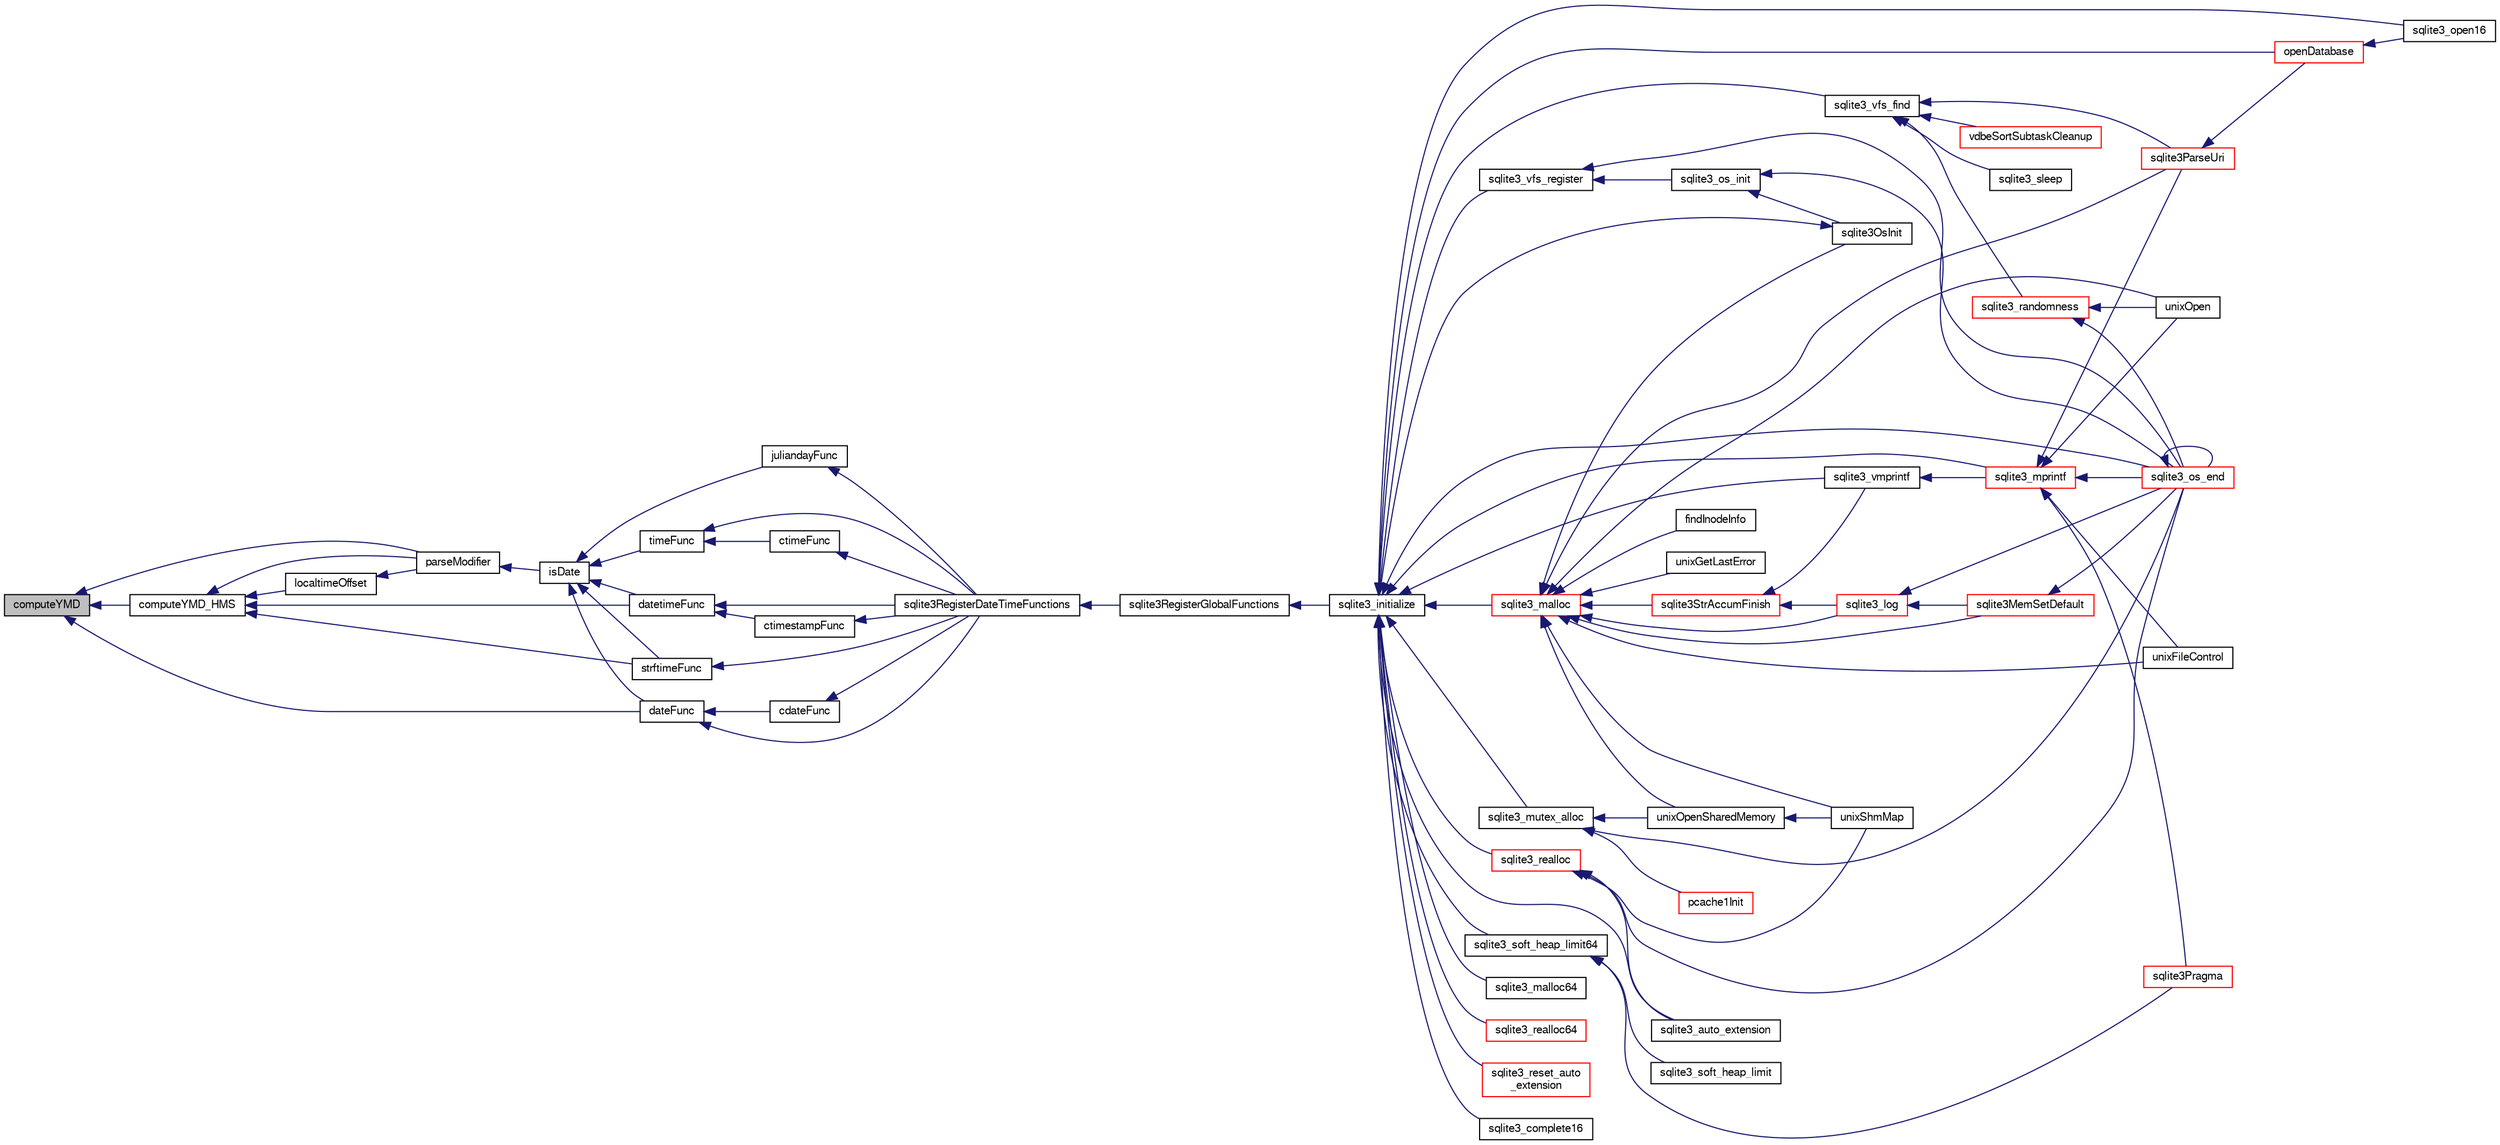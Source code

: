 digraph "computeYMD"
{
  edge [fontname="FreeSans",fontsize="10",labelfontname="FreeSans",labelfontsize="10"];
  node [fontname="FreeSans",fontsize="10",shape=record];
  rankdir="LR";
  Node66827 [label="computeYMD",height=0.2,width=0.4,color="black", fillcolor="grey75", style="filled", fontcolor="black"];
  Node66827 -> Node66828 [dir="back",color="midnightblue",fontsize="10",style="solid",fontname="FreeSans"];
  Node66828 [label="computeYMD_HMS",height=0.2,width=0.4,color="black", fillcolor="white", style="filled",URL="$sqlite3_8c.html#aaa0f11071766258d0a6bd58c98a5cfa4"];
  Node66828 -> Node66829 [dir="back",color="midnightblue",fontsize="10",style="solid",fontname="FreeSans"];
  Node66829 [label="localtimeOffset",height=0.2,width=0.4,color="black", fillcolor="white", style="filled",URL="$sqlite3_8c.html#a90df73d3001a38322fee639ae369b637"];
  Node66829 -> Node66830 [dir="back",color="midnightblue",fontsize="10",style="solid",fontname="FreeSans"];
  Node66830 [label="parseModifier",height=0.2,width=0.4,color="black", fillcolor="white", style="filled",URL="$sqlite3_8c.html#af27e39a2d2026d0f51799a9c254c4f06"];
  Node66830 -> Node66831 [dir="back",color="midnightblue",fontsize="10",style="solid",fontname="FreeSans"];
  Node66831 [label="isDate",height=0.2,width=0.4,color="black", fillcolor="white", style="filled",URL="$sqlite3_8c.html#a88586fabfb5a2ee248ccf6f5dfb90904"];
  Node66831 -> Node66832 [dir="back",color="midnightblue",fontsize="10",style="solid",fontname="FreeSans"];
  Node66832 [label="juliandayFunc",height=0.2,width=0.4,color="black", fillcolor="white", style="filled",URL="$sqlite3_8c.html#ac3eed2d3f72c21bee1e65f9d0f33a263"];
  Node66832 -> Node66833 [dir="back",color="midnightblue",fontsize="10",style="solid",fontname="FreeSans"];
  Node66833 [label="sqlite3RegisterDateTimeFunctions",height=0.2,width=0.4,color="black", fillcolor="white", style="filled",URL="$sqlite3_8c.html#a44405fdf6c4462912007f6602ecc0bb4"];
  Node66833 -> Node66834 [dir="back",color="midnightblue",fontsize="10",style="solid",fontname="FreeSans"];
  Node66834 [label="sqlite3RegisterGlobalFunctions",height=0.2,width=0.4,color="black", fillcolor="white", style="filled",URL="$sqlite3_8c.html#a9f75bd111010f29e1b8d74344473c4ec"];
  Node66834 -> Node66835 [dir="back",color="midnightblue",fontsize="10",style="solid",fontname="FreeSans"];
  Node66835 [label="sqlite3_initialize",height=0.2,width=0.4,color="black", fillcolor="white", style="filled",URL="$sqlite3_8h.html#ab0c0ee2d5d4cf8b28e9572296a8861df"];
  Node66835 -> Node66836 [dir="back",color="midnightblue",fontsize="10",style="solid",fontname="FreeSans"];
  Node66836 [label="sqlite3_vfs_find",height=0.2,width=0.4,color="black", fillcolor="white", style="filled",URL="$sqlite3_8h.html#ac201a26de3dfa1d6deb8069eb8d95627"];
  Node66836 -> Node66837 [dir="back",color="midnightblue",fontsize="10",style="solid",fontname="FreeSans"];
  Node66837 [label="sqlite3_randomness",height=0.2,width=0.4,color="red", fillcolor="white", style="filled",URL="$sqlite3_8h.html#aa452ad88657d4606e137b09c4e9315c7"];
  Node66837 -> Node66841 [dir="back",color="midnightblue",fontsize="10",style="solid",fontname="FreeSans"];
  Node66841 [label="unixOpen",height=0.2,width=0.4,color="black", fillcolor="white", style="filled",URL="$sqlite3_8c.html#a8ed5efc47b6e14f7805cd1bb9b215775"];
  Node66837 -> Node66842 [dir="back",color="midnightblue",fontsize="10",style="solid",fontname="FreeSans"];
  Node66842 [label="sqlite3_os_end",height=0.2,width=0.4,color="red", fillcolor="white", style="filled",URL="$sqlite3_8h.html#a2288c95881ecca13d994e42b6a958906"];
  Node66842 -> Node66842 [dir="back",color="midnightblue",fontsize="10",style="solid",fontname="FreeSans"];
  Node66836 -> Node67240 [dir="back",color="midnightblue",fontsize="10",style="solid",fontname="FreeSans"];
  Node67240 [label="vdbeSortSubtaskCleanup",height=0.2,width=0.4,color="red", fillcolor="white", style="filled",URL="$sqlite3_8c.html#abc8ce4c3ef58cc10f5b27642aab32b30"];
  Node66836 -> Node67243 [dir="back",color="midnightblue",fontsize="10",style="solid",fontname="FreeSans"];
  Node67243 [label="sqlite3ParseUri",height=0.2,width=0.4,color="red", fillcolor="white", style="filled",URL="$sqlite3_8c.html#aaa912f29a67460d8b2186c97056e8767"];
  Node67243 -> Node67086 [dir="back",color="midnightblue",fontsize="10",style="solid",fontname="FreeSans"];
  Node67086 [label="openDatabase",height=0.2,width=0.4,color="red", fillcolor="white", style="filled",URL="$sqlite3_8c.html#a6a9c3bc3a64234e863413f41db473758"];
  Node67086 -> Node67089 [dir="back",color="midnightblue",fontsize="10",style="solid",fontname="FreeSans"];
  Node67089 [label="sqlite3_open16",height=0.2,width=0.4,color="black", fillcolor="white", style="filled",URL="$sqlite3_8h.html#adbc401bb96713f32e553db32f6f3ca33"];
  Node66836 -> Node67244 [dir="back",color="midnightblue",fontsize="10",style="solid",fontname="FreeSans"];
  Node67244 [label="sqlite3_sleep",height=0.2,width=0.4,color="black", fillcolor="white", style="filled",URL="$sqlite3_8h.html#ad0c133ddbbecb6433f3c6ebef8966efa"];
  Node66835 -> Node67245 [dir="back",color="midnightblue",fontsize="10",style="solid",fontname="FreeSans"];
  Node67245 [label="sqlite3_vfs_register",height=0.2,width=0.4,color="black", fillcolor="white", style="filled",URL="$sqlite3_8h.html#a7184b289ccd4c4c7200589137d88c4ae"];
  Node67245 -> Node67246 [dir="back",color="midnightblue",fontsize="10",style="solid",fontname="FreeSans"];
  Node67246 [label="sqlite3_os_init",height=0.2,width=0.4,color="black", fillcolor="white", style="filled",URL="$sqlite3_8h.html#acebc2290d00a32d3afe2361f2979038b"];
  Node67246 -> Node67247 [dir="back",color="midnightblue",fontsize="10",style="solid",fontname="FreeSans"];
  Node67247 [label="sqlite3OsInit",height=0.2,width=0.4,color="black", fillcolor="white", style="filled",URL="$sqlite3_8c.html#afeaa886fe1ca086a30fd278b1d069762"];
  Node67247 -> Node66835 [dir="back",color="midnightblue",fontsize="10",style="solid",fontname="FreeSans"];
  Node67246 -> Node66842 [dir="back",color="midnightblue",fontsize="10",style="solid",fontname="FreeSans"];
  Node67245 -> Node66842 [dir="back",color="midnightblue",fontsize="10",style="solid",fontname="FreeSans"];
  Node66835 -> Node67248 [dir="back",color="midnightblue",fontsize="10",style="solid",fontname="FreeSans"];
  Node67248 [label="sqlite3_mutex_alloc",height=0.2,width=0.4,color="black", fillcolor="white", style="filled",URL="$sqlite3_8h.html#aa3f89418cd18e99596435c958b29b650"];
  Node67248 -> Node67249 [dir="back",color="midnightblue",fontsize="10",style="solid",fontname="FreeSans"];
  Node67249 [label="unixOpenSharedMemory",height=0.2,width=0.4,color="black", fillcolor="white", style="filled",URL="$sqlite3_8c.html#a30775afa2e08ca6ddc7853326afed7c7"];
  Node67249 -> Node67250 [dir="back",color="midnightblue",fontsize="10",style="solid",fontname="FreeSans"];
  Node67250 [label="unixShmMap",height=0.2,width=0.4,color="black", fillcolor="white", style="filled",URL="$sqlite3_8c.html#aeaa77f0ab08a4f4ee5f86e8c9727e974"];
  Node67248 -> Node66842 [dir="back",color="midnightblue",fontsize="10",style="solid",fontname="FreeSans"];
  Node67248 -> Node67251 [dir="back",color="midnightblue",fontsize="10",style="solid",fontname="FreeSans"];
  Node67251 [label="pcache1Init",height=0.2,width=0.4,color="red", fillcolor="white", style="filled",URL="$sqlite3_8c.html#a05e9c1daf3dd812db1d769b69b20e069"];
  Node66835 -> Node67321 [dir="back",color="midnightblue",fontsize="10",style="solid",fontname="FreeSans"];
  Node67321 [label="sqlite3_soft_heap_limit64",height=0.2,width=0.4,color="black", fillcolor="white", style="filled",URL="$sqlite3_8h.html#ab37b3a4d1652e3acb2c43d1252e6b852"];
  Node67321 -> Node67322 [dir="back",color="midnightblue",fontsize="10",style="solid",fontname="FreeSans"];
  Node67322 [label="sqlite3_soft_heap_limit",height=0.2,width=0.4,color="black", fillcolor="white", style="filled",URL="$sqlite3_8h.html#a18c3472581de3072201723e798524fdc"];
  Node67321 -> Node66929 [dir="back",color="midnightblue",fontsize="10",style="solid",fontname="FreeSans"];
  Node66929 [label="sqlite3Pragma",height=0.2,width=0.4,color="red", fillcolor="white", style="filled",URL="$sqlite3_8c.html#a111391370f58f8e6a6eca51fd34d62ed"];
  Node66835 -> Node67323 [dir="back",color="midnightblue",fontsize="10",style="solid",fontname="FreeSans"];
  Node67323 [label="sqlite3_malloc",height=0.2,width=0.4,color="red", fillcolor="white", style="filled",URL="$sqlite3_8h.html#a510e31845345737f17d86ce0b2328356"];
  Node67323 -> Node67247 [dir="back",color="midnightblue",fontsize="10",style="solid",fontname="FreeSans"];
  Node67323 -> Node67319 [dir="back",color="midnightblue",fontsize="10",style="solid",fontname="FreeSans"];
  Node67319 [label="sqlite3MemSetDefault",height=0.2,width=0.4,color="red", fillcolor="white", style="filled",URL="$sqlite3_8c.html#a162fbfd727e92c5f8f72625b5ff62549"];
  Node67319 -> Node66842 [dir="back",color="midnightblue",fontsize="10",style="solid",fontname="FreeSans"];
  Node67323 -> Node67324 [dir="back",color="midnightblue",fontsize="10",style="solid",fontname="FreeSans"];
  Node67324 [label="sqlite3StrAccumFinish",height=0.2,width=0.4,color="red", fillcolor="white", style="filled",URL="$sqlite3_8c.html#adb7f26b10ac1b847db6f000ef4c2e2ba"];
  Node67324 -> Node67398 [dir="back",color="midnightblue",fontsize="10",style="solid",fontname="FreeSans"];
  Node67398 [label="sqlite3_vmprintf",height=0.2,width=0.4,color="black", fillcolor="white", style="filled",URL="$sqlite3_8h.html#ac240de67ddf003828f16a6d9dd3fa3ca"];
  Node67398 -> Node67399 [dir="back",color="midnightblue",fontsize="10",style="solid",fontname="FreeSans"];
  Node67399 [label="sqlite3_mprintf",height=0.2,width=0.4,color="red", fillcolor="white", style="filled",URL="$sqlite3_8h.html#a9533933e57f7ccbb48c32041ce3a8862"];
  Node67399 -> Node66840 [dir="back",color="midnightblue",fontsize="10",style="solid",fontname="FreeSans"];
  Node66840 [label="unixFileControl",height=0.2,width=0.4,color="black", fillcolor="white", style="filled",URL="$sqlite3_8c.html#ad71f213fa385cc58f307cefd953c03ae"];
  Node67399 -> Node66841 [dir="back",color="midnightblue",fontsize="10",style="solid",fontname="FreeSans"];
  Node67399 -> Node66842 [dir="back",color="midnightblue",fontsize="10",style="solid",fontname="FreeSans"];
  Node67399 -> Node66929 [dir="back",color="midnightblue",fontsize="10",style="solid",fontname="FreeSans"];
  Node67399 -> Node67243 [dir="back",color="midnightblue",fontsize="10",style="solid",fontname="FreeSans"];
  Node67324 -> Node67506 [dir="back",color="midnightblue",fontsize="10",style="solid",fontname="FreeSans"];
  Node67506 [label="sqlite3_log",height=0.2,width=0.4,color="red", fillcolor="white", style="filled",URL="$sqlite3_8h.html#a298c9699bf9c143662c6b1fec4b2dc3b"];
  Node67506 -> Node67319 [dir="back",color="midnightblue",fontsize="10",style="solid",fontname="FreeSans"];
  Node67506 -> Node66842 [dir="back",color="midnightblue",fontsize="10",style="solid",fontname="FreeSans"];
  Node67323 -> Node67506 [dir="back",color="midnightblue",fontsize="10",style="solid",fontname="FreeSans"];
  Node67323 -> Node67585 [dir="back",color="midnightblue",fontsize="10",style="solid",fontname="FreeSans"];
  Node67585 [label="findInodeInfo",height=0.2,width=0.4,color="black", fillcolor="white", style="filled",URL="$sqlite3_8c.html#ac92c39062e69a79c4a62dfd55242c782"];
  Node67323 -> Node66840 [dir="back",color="midnightblue",fontsize="10",style="solid",fontname="FreeSans"];
  Node67323 -> Node67249 [dir="back",color="midnightblue",fontsize="10",style="solid",fontname="FreeSans"];
  Node67323 -> Node67250 [dir="back",color="midnightblue",fontsize="10",style="solid",fontname="FreeSans"];
  Node67323 -> Node66841 [dir="back",color="midnightblue",fontsize="10",style="solid",fontname="FreeSans"];
  Node67323 -> Node67419 [dir="back",color="midnightblue",fontsize="10",style="solid",fontname="FreeSans"];
  Node67419 [label="unixGetLastError",height=0.2,width=0.4,color="black", fillcolor="white", style="filled",URL="$sqlite3_8c.html#aed1e42f49d74b419c3c85b559dd61240"];
  Node67323 -> Node67243 [dir="back",color="midnightblue",fontsize="10",style="solid",fontname="FreeSans"];
  Node66835 -> Node67588 [dir="back",color="midnightblue",fontsize="10",style="solid",fontname="FreeSans"];
  Node67588 [label="sqlite3_malloc64",height=0.2,width=0.4,color="black", fillcolor="white", style="filled",URL="$sqlite3_8h.html#a12b7ee85e539ea28c130c5c75b96a82a"];
  Node66835 -> Node67589 [dir="back",color="midnightblue",fontsize="10",style="solid",fontname="FreeSans"];
  Node67589 [label="sqlite3_realloc",height=0.2,width=0.4,color="red", fillcolor="white", style="filled",URL="$sqlite3_8h.html#a627f0eeface58024ef47403d8cc76b35"];
  Node67589 -> Node67250 [dir="back",color="midnightblue",fontsize="10",style="solid",fontname="FreeSans"];
  Node67589 -> Node66842 [dir="back",color="midnightblue",fontsize="10",style="solid",fontname="FreeSans"];
  Node67589 -> Node67605 [dir="back",color="midnightblue",fontsize="10",style="solid",fontname="FreeSans"];
  Node67605 [label="sqlite3_auto_extension",height=0.2,width=0.4,color="black", fillcolor="white", style="filled",URL="$sqlite3_8h.html#a85a95b45e94f6bcd52aa39b6acdb36d7"];
  Node66835 -> Node67607 [dir="back",color="midnightblue",fontsize="10",style="solid",fontname="FreeSans"];
  Node67607 [label="sqlite3_realloc64",height=0.2,width=0.4,color="red", fillcolor="white", style="filled",URL="$sqlite3_8h.html#afe88c85e9f864a3fd92941cad197245d"];
  Node66835 -> Node67398 [dir="back",color="midnightblue",fontsize="10",style="solid",fontname="FreeSans"];
  Node66835 -> Node67399 [dir="back",color="midnightblue",fontsize="10",style="solid",fontname="FreeSans"];
  Node66835 -> Node66842 [dir="back",color="midnightblue",fontsize="10",style="solid",fontname="FreeSans"];
  Node66835 -> Node67605 [dir="back",color="midnightblue",fontsize="10",style="solid",fontname="FreeSans"];
  Node66835 -> Node67705 [dir="back",color="midnightblue",fontsize="10",style="solid",fontname="FreeSans"];
  Node67705 [label="sqlite3_reset_auto\l_extension",height=0.2,width=0.4,color="red", fillcolor="white", style="filled",URL="$sqlite3_8h.html#ac33f4064ae6690cada7bdc89e8153ffc"];
  Node66835 -> Node67572 [dir="back",color="midnightblue",fontsize="10",style="solid",fontname="FreeSans"];
  Node67572 [label="sqlite3_complete16",height=0.2,width=0.4,color="black", fillcolor="white", style="filled",URL="$sqlite3_8h.html#a3260341c2ef82787acca48414a1d03a1"];
  Node66835 -> Node67086 [dir="back",color="midnightblue",fontsize="10",style="solid",fontname="FreeSans"];
  Node66835 -> Node67089 [dir="back",color="midnightblue",fontsize="10",style="solid",fontname="FreeSans"];
  Node66831 -> Node67408 [dir="back",color="midnightblue",fontsize="10",style="solid",fontname="FreeSans"];
  Node67408 [label="datetimeFunc",height=0.2,width=0.4,color="black", fillcolor="white", style="filled",URL="$sqlite3_8c.html#a9755493e1c5c377b5ea7078b4029c24a"];
  Node67408 -> Node67409 [dir="back",color="midnightblue",fontsize="10",style="solid",fontname="FreeSans"];
  Node67409 [label="ctimestampFunc",height=0.2,width=0.4,color="black", fillcolor="white", style="filled",URL="$sqlite3_8c.html#af66b08c4ab0dce0ff0c92a61b580f514"];
  Node67409 -> Node66833 [dir="back",color="midnightblue",fontsize="10",style="solid",fontname="FreeSans"];
  Node67408 -> Node66833 [dir="back",color="midnightblue",fontsize="10",style="solid",fontname="FreeSans"];
  Node66831 -> Node67410 [dir="back",color="midnightblue",fontsize="10",style="solid",fontname="FreeSans"];
  Node67410 [label="timeFunc",height=0.2,width=0.4,color="black", fillcolor="white", style="filled",URL="$sqlite3_8c.html#aca881e4cda242c3a8f2256605cbf9e91"];
  Node67410 -> Node67411 [dir="back",color="midnightblue",fontsize="10",style="solid",fontname="FreeSans"];
  Node67411 [label="ctimeFunc",height=0.2,width=0.4,color="black", fillcolor="white", style="filled",URL="$sqlite3_8c.html#ad8e9781533516df5a0705e4b36155290"];
  Node67411 -> Node66833 [dir="back",color="midnightblue",fontsize="10",style="solid",fontname="FreeSans"];
  Node67410 -> Node66833 [dir="back",color="midnightblue",fontsize="10",style="solid",fontname="FreeSans"];
  Node66831 -> Node67412 [dir="back",color="midnightblue",fontsize="10",style="solid",fontname="FreeSans"];
  Node67412 [label="dateFunc",height=0.2,width=0.4,color="black", fillcolor="white", style="filled",URL="$sqlite3_8c.html#a0895a9abec96efb62b3c986a3c14ee32"];
  Node67412 -> Node67413 [dir="back",color="midnightblue",fontsize="10",style="solid",fontname="FreeSans"];
  Node67413 [label="cdateFunc",height=0.2,width=0.4,color="black", fillcolor="white", style="filled",URL="$sqlite3_8c.html#addf6dadca2fea72f90dfa99dbaa3da91"];
  Node67413 -> Node66833 [dir="back",color="midnightblue",fontsize="10",style="solid",fontname="FreeSans"];
  Node67412 -> Node66833 [dir="back",color="midnightblue",fontsize="10",style="solid",fontname="FreeSans"];
  Node66831 -> Node67414 [dir="back",color="midnightblue",fontsize="10",style="solid",fontname="FreeSans"];
  Node67414 [label="strftimeFunc",height=0.2,width=0.4,color="black", fillcolor="white", style="filled",URL="$sqlite3_8c.html#af531defbf93ba3aef96decedeafb344f"];
  Node67414 -> Node66833 [dir="back",color="midnightblue",fontsize="10",style="solid",fontname="FreeSans"];
  Node66828 -> Node66830 [dir="back",color="midnightblue",fontsize="10",style="solid",fontname="FreeSans"];
  Node66828 -> Node67408 [dir="back",color="midnightblue",fontsize="10",style="solid",fontname="FreeSans"];
  Node66828 -> Node67414 [dir="back",color="midnightblue",fontsize="10",style="solid",fontname="FreeSans"];
  Node66827 -> Node66830 [dir="back",color="midnightblue",fontsize="10",style="solid",fontname="FreeSans"];
  Node66827 -> Node67412 [dir="back",color="midnightblue",fontsize="10",style="solid",fontname="FreeSans"];
}
